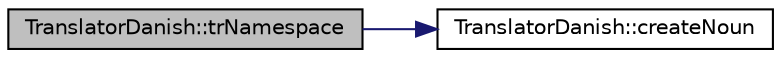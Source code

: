 digraph "TranslatorDanish::trNamespace"
{
 // LATEX_PDF_SIZE
  edge [fontname="Helvetica",fontsize="10",labelfontname="Helvetica",labelfontsize="10"];
  node [fontname="Helvetica",fontsize="10",shape=record];
  rankdir="LR";
  Node1 [label="TranslatorDanish::trNamespace",height=0.2,width=0.4,color="black", fillcolor="grey75", style="filled", fontcolor="black",tooltip=" "];
  Node1 -> Node2 [color="midnightblue",fontsize="10",style="solid",fontname="Helvetica"];
  Node2 [label="TranslatorDanish::createNoun",height=0.2,width=0.4,color="black", fillcolor="white", style="filled",URL="$classTranslatorDanish.html#ac3ca30b3b28709fda517d2970d12cf18",tooltip=" "];
}
